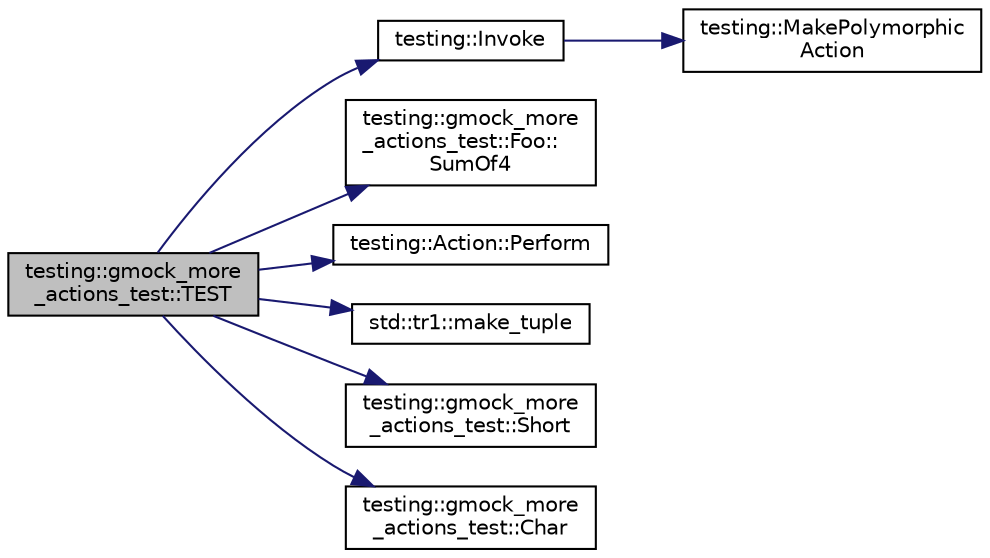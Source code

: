 digraph "testing::gmock_more_actions_test::TEST"
{
  edge [fontname="Helvetica",fontsize="10",labelfontname="Helvetica",labelfontsize="10"];
  node [fontname="Helvetica",fontsize="10",shape=record];
  rankdir="LR";
  Node252 [label="testing::gmock_more\l_actions_test::TEST",height=0.2,width=0.4,color="black", fillcolor="grey75", style="filled", fontcolor="black"];
  Node252 -> Node253 [color="midnightblue",fontsize="10",style="solid",fontname="Helvetica"];
  Node253 [label="testing::Invoke",height=0.2,width=0.4,color="black", fillcolor="white", style="filled",URL="$d0/d75/namespacetesting.html#a12aebaf8363d49a383047529f798b694"];
  Node253 -> Node254 [color="midnightblue",fontsize="10",style="solid",fontname="Helvetica"];
  Node254 [label="testing::MakePolymorphic\lAction",height=0.2,width=0.4,color="black", fillcolor="white", style="filled",URL="$d0/d75/namespacetesting.html#a36bd06c5ea972c6df0bd9f40a7a94c65"];
  Node252 -> Node255 [color="midnightblue",fontsize="10",style="solid",fontname="Helvetica"];
  Node255 [label="testing::gmock_more\l_actions_test::Foo::\lSumOf4",height=0.2,width=0.4,color="black", fillcolor="white", style="filled",URL="$da/d08/classtesting_1_1gmock__more__actions__test_1_1_foo.html#a69ca68e84528904032bad9533a23fb0a"];
  Node252 -> Node256 [color="midnightblue",fontsize="10",style="solid",fontname="Helvetica"];
  Node256 [label="testing::Action::Perform",height=0.2,width=0.4,color="black", fillcolor="white", style="filled",URL="$d0/dd1/classtesting_1_1_action.html#ad00a03062885685da84b308e6e8ff4cb"];
  Node252 -> Node257 [color="midnightblue",fontsize="10",style="solid",fontname="Helvetica"];
  Node257 [label="std::tr1::make_tuple",height=0.2,width=0.4,color="black", fillcolor="white", style="filled",URL="$d2/db7/namespacestd_1_1tr1.html#af7e12a0f5b5791b5b7c49a5a17b85359"];
  Node252 -> Node258 [color="midnightblue",fontsize="10",style="solid",fontname="Helvetica"];
  Node258 [label="testing::gmock_more\l_actions_test::Short",height=0.2,width=0.4,color="black", fillcolor="white", style="filled",URL="$d1/d7a/namespacetesting_1_1gmock__more__actions__test.html#a00503d3168f1123e314c0d42b7e10b88"];
  Node252 -> Node259 [color="midnightblue",fontsize="10",style="solid",fontname="Helvetica"];
  Node259 [label="testing::gmock_more\l_actions_test::Char",height=0.2,width=0.4,color="black", fillcolor="white", style="filled",URL="$d1/d7a/namespacetesting_1_1gmock__more__actions__test.html#af69e6906d734a99d60480e4291891d66"];
}
